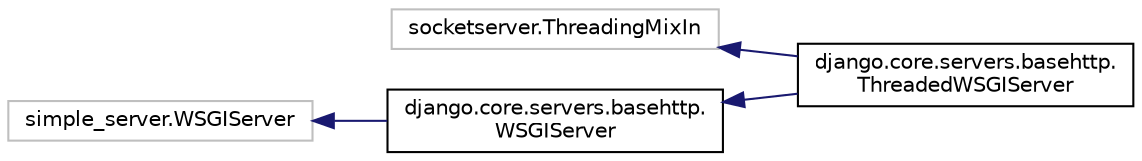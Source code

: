 digraph "Graphical Class Hierarchy"
{
 // LATEX_PDF_SIZE
  edge [fontname="Helvetica",fontsize="10",labelfontname="Helvetica",labelfontsize="10"];
  node [fontname="Helvetica",fontsize="10",shape=record];
  rankdir="LR";
  Node3440 [label="socketserver.ThreadingMixIn",height=0.2,width=0.4,color="grey75", fillcolor="white", style="filled",tooltip=" "];
  Node3440 -> Node0 [dir="back",color="midnightblue",fontsize="10",style="solid",fontname="Helvetica"];
  Node0 [label="django.core.servers.basehttp.\lThreadedWSGIServer",height=0.2,width=0.4,color="black", fillcolor="white", style="filled",URL="$d7/d14/classdjango_1_1core_1_1servers_1_1basehttp_1_1_threaded_w_s_g_i_server.html",tooltip=" "];
  Node3661 [label="simple_server.WSGIServer",height=0.2,width=0.4,color="grey75", fillcolor="white", style="filled",tooltip=" "];
  Node3661 -> Node3662 [dir="back",color="midnightblue",fontsize="10",style="solid",fontname="Helvetica"];
  Node3662 [label="django.core.servers.basehttp.\lWSGIServer",height=0.2,width=0.4,color="black", fillcolor="white", style="filled",URL="$d9/dcc/classdjango_1_1core_1_1servers_1_1basehttp_1_1_w_s_g_i_server.html",tooltip=" "];
  Node3662 -> Node0 [dir="back",color="midnightblue",fontsize="10",style="solid",fontname="Helvetica"];
}
